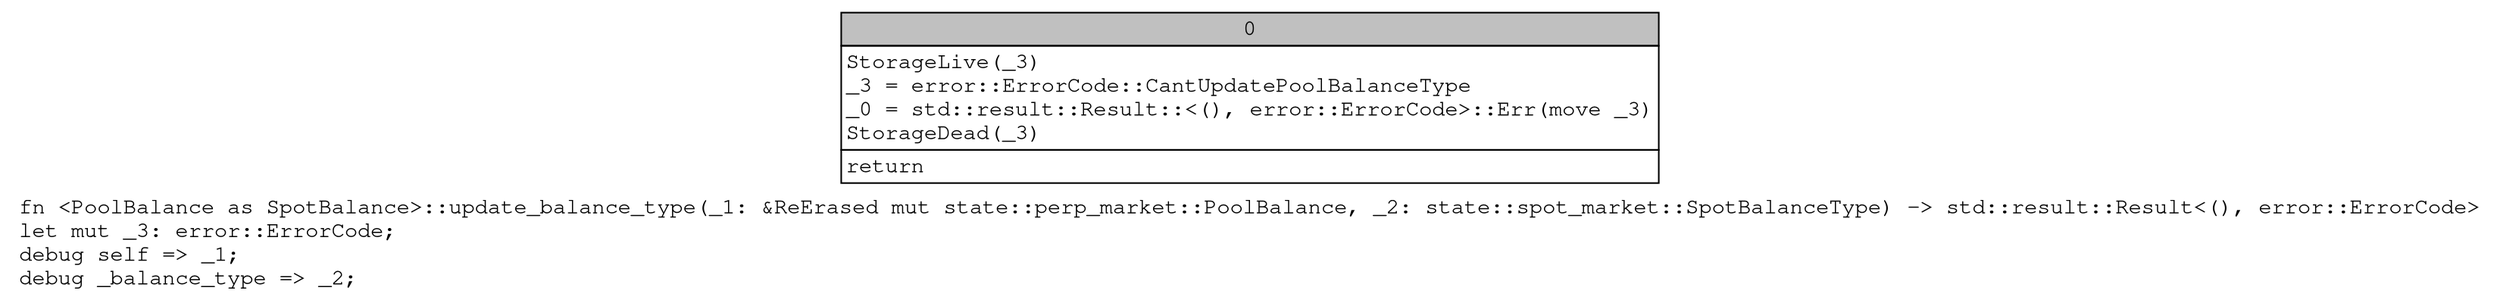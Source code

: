 digraph Mir_0_3821 {
    graph [fontname="Courier, monospace"];
    node [fontname="Courier, monospace"];
    edge [fontname="Courier, monospace"];
    label=<fn &lt;PoolBalance as SpotBalance&gt;::update_balance_type(_1: &amp;ReErased mut state::perp_market::PoolBalance, _2: state::spot_market::SpotBalanceType) -&gt; std::result::Result&lt;(), error::ErrorCode&gt;<br align="left"/>let mut _3: error::ErrorCode;<br align="left"/>debug self =&gt; _1;<br align="left"/>debug _balance_type =&gt; _2;<br align="left"/>>;
    bb0__0_3821 [shape="none", label=<<table border="0" cellborder="1" cellspacing="0"><tr><td bgcolor="gray" align="center" colspan="1">0</td></tr><tr><td align="left" balign="left">StorageLive(_3)<br/>_3 = error::ErrorCode::CantUpdatePoolBalanceType<br/>_0 = std::result::Result::&lt;(), error::ErrorCode&gt;::Err(move _3)<br/>StorageDead(_3)<br/></td></tr><tr><td align="left">return</td></tr></table>>];
}
